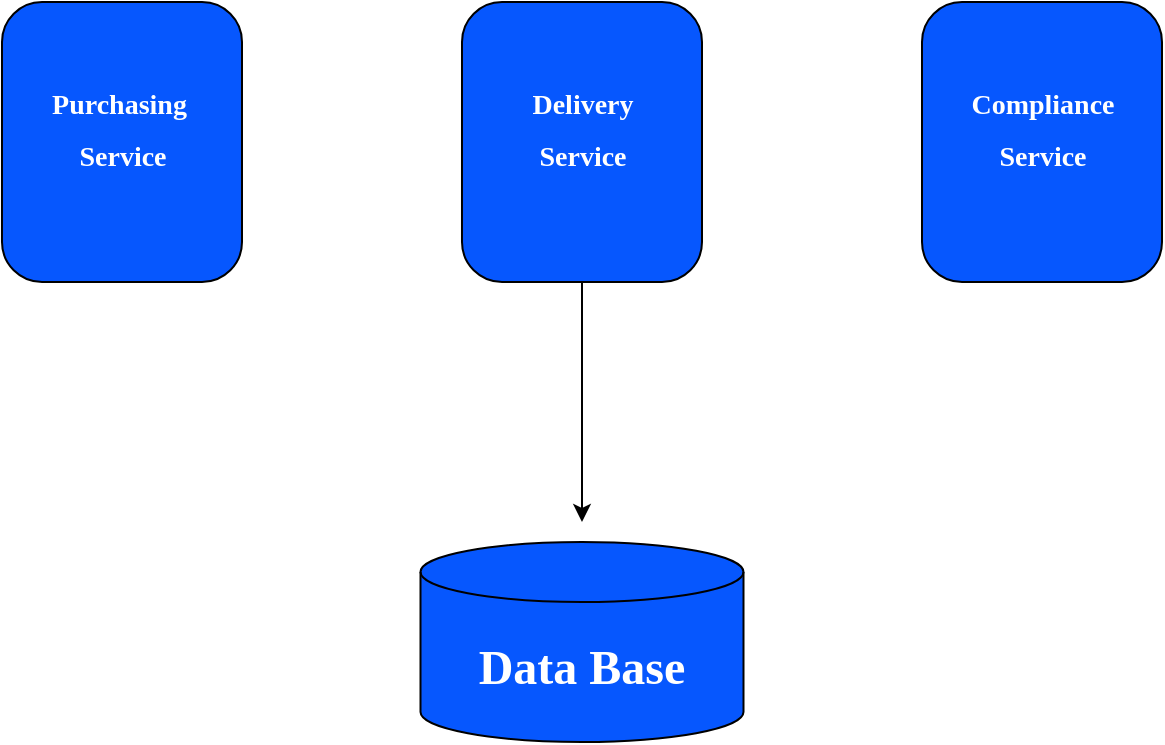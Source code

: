 <mxfile version="23.1.2" type="github">
  <diagram name="Page-1" id="slofe3mooPy-4vLo70an">
    <mxGraphModel dx="1434" dy="722" grid="1" gridSize="10" guides="1" tooltips="1" connect="1" arrows="1" fold="1" page="1" pageScale="1" pageWidth="827" pageHeight="1169" math="0" shadow="0">
      <root>
        <mxCell id="0" />
        <mxCell id="1" parent="0" />
        <mxCell id="U39olrDElzUNVVeOlBVj-12" value="&lt;h1&gt;&lt;font color=&quot;#ffffff&quot; data-font-src=&quot;https://fonts.googleapis.com/css?family=Montserrat&quot; face=&quot;Montserrat&quot;&gt;Data Base&lt;/font&gt;&lt;/h1&gt;" style="shape=cylinder3;whiteSpace=wrap;html=1;boundedLbl=1;backgroundOutline=1;size=15;fillColor=#0657FE;" vertex="1" parent="1">
          <mxGeometry x="339.25" y="330" width="161.5" height="100" as="geometry" />
        </mxCell>
        <mxCell id="U39olrDElzUNVVeOlBVj-24" value="&lt;h1 style=&quot;font-size: 14px;&quot;&gt;&lt;font style=&quot;font-size: 14px;&quot;&gt;&lt;b&gt;Purchasing&amp;nbsp;&lt;/b&gt;&lt;/font&gt;&lt;/h1&gt;&lt;h1 style=&quot;font-size: 14px;&quot;&gt;&lt;font style=&quot;font-size: 14px;&quot;&gt;&lt;b&gt;Service&lt;/b&gt;&lt;/font&gt;&lt;/h1&gt;" style="verticalLabelPosition=middle;verticalAlign=middle;html=1;shape=mxgraph.basic.rect;fillColor2=none;strokeWidth=1;size=20;indent=5;fillColor=#0657fe;align=center;labelPosition=center;spacingBottom=10;fontFamily=Montserrat;fontSource=https%3A%2F%2Ffonts.googleapis.com%2Fcss%3Ffamily%3DMontserrat;fontColor=#FFFFFF;labelBorderColor=none;bottomLeftStyle=rounded;bottomRightStyle=rounded;topRightStyle=rounded;topLeftStyle=rounded;" vertex="1" parent="1">
          <mxGeometry x="130" y="60" width="120" height="140" as="geometry" />
        </mxCell>
        <mxCell id="U39olrDElzUNVVeOlBVj-28" value="" style="edgeStyle=orthogonalEdgeStyle;rounded=0;orthogonalLoop=1;jettySize=auto;html=1;" edge="1" parent="1" source="U39olrDElzUNVVeOlBVj-25">
          <mxGeometry relative="1" as="geometry">
            <mxPoint x="420" y="320" as="targetPoint" />
          </mxGeometry>
        </mxCell>
        <mxCell id="U39olrDElzUNVVeOlBVj-25" value="&lt;h1 style=&quot;font-size: 14px;&quot;&gt;Delivery&lt;/h1&gt;&lt;h1 style=&quot;font-size: 14px;&quot;&gt;&lt;font style=&quot;font-size: 14px;&quot;&gt;&lt;b&gt;Service&lt;/b&gt;&lt;/font&gt;&lt;/h1&gt;" style="verticalLabelPosition=middle;verticalAlign=middle;html=1;shape=mxgraph.basic.rect;fillColor2=none;strokeWidth=1;size=20;indent=5;fillColor=#0657fe;align=center;labelPosition=center;spacingBottom=10;fontFamily=Montserrat;fontSource=https%3A%2F%2Ffonts.googleapis.com%2Fcss%3Ffamily%3DMontserrat;fontColor=#FFFFFF;labelBorderColor=none;topLeftStyle=rounded;topRightStyle=rounded;bottomRightStyle=rounded;bottomLeftStyle=rounded;" vertex="1" parent="1">
          <mxGeometry x="360" y="60" width="120" height="140" as="geometry" />
        </mxCell>
        <mxCell id="U39olrDElzUNVVeOlBVj-26" value="&lt;h1 style=&quot;font-size: 14px;&quot;&gt;Compliance&lt;/h1&gt;&lt;h1 style=&quot;font-size: 14px;&quot;&gt;&lt;font style=&quot;font-size: 14px;&quot;&gt;&lt;b&gt;Service&lt;/b&gt;&lt;/font&gt;&lt;/h1&gt;" style="verticalLabelPosition=middle;verticalAlign=middle;html=1;shape=mxgraph.basic.rect;fillColor2=none;strokeWidth=1;size=20;indent=5;fillColor=#0657fe;align=center;labelPosition=center;spacingBottom=10;fontFamily=Montserrat;fontSource=https%3A%2F%2Ffonts.googleapis.com%2Fcss%3Ffamily%3DMontserrat;fontColor=#FFFFFF;labelBorderColor=none;topLeftStyle=rounded;topRightStyle=rounded;bottomRightStyle=rounded;bottomLeftStyle=rounded;" vertex="1" parent="1">
          <mxGeometry x="590" y="60" width="120" height="140" as="geometry" />
        </mxCell>
      </root>
    </mxGraphModel>
  </diagram>
</mxfile>
